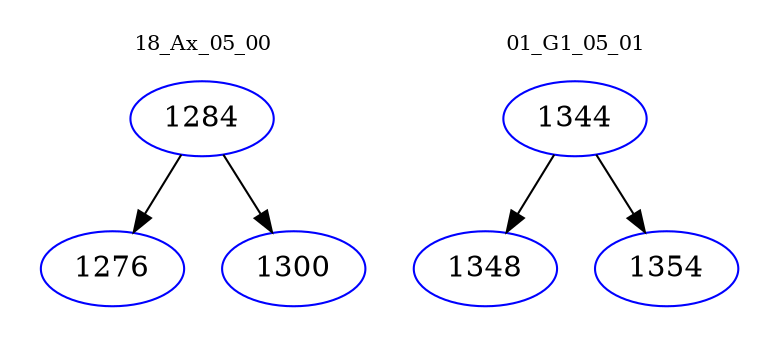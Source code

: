 digraph{
subgraph cluster_0 {
color = white
label = "18_Ax_05_00";
fontsize=10;
T0_1284 [label="1284", color="blue"]
T0_1284 -> T0_1276 [color="black"]
T0_1276 [label="1276", color="blue"]
T0_1284 -> T0_1300 [color="black"]
T0_1300 [label="1300", color="blue"]
}
subgraph cluster_1 {
color = white
label = "01_G1_05_01";
fontsize=10;
T1_1344 [label="1344", color="blue"]
T1_1344 -> T1_1348 [color="black"]
T1_1348 [label="1348", color="blue"]
T1_1344 -> T1_1354 [color="black"]
T1_1354 [label="1354", color="blue"]
}
}
